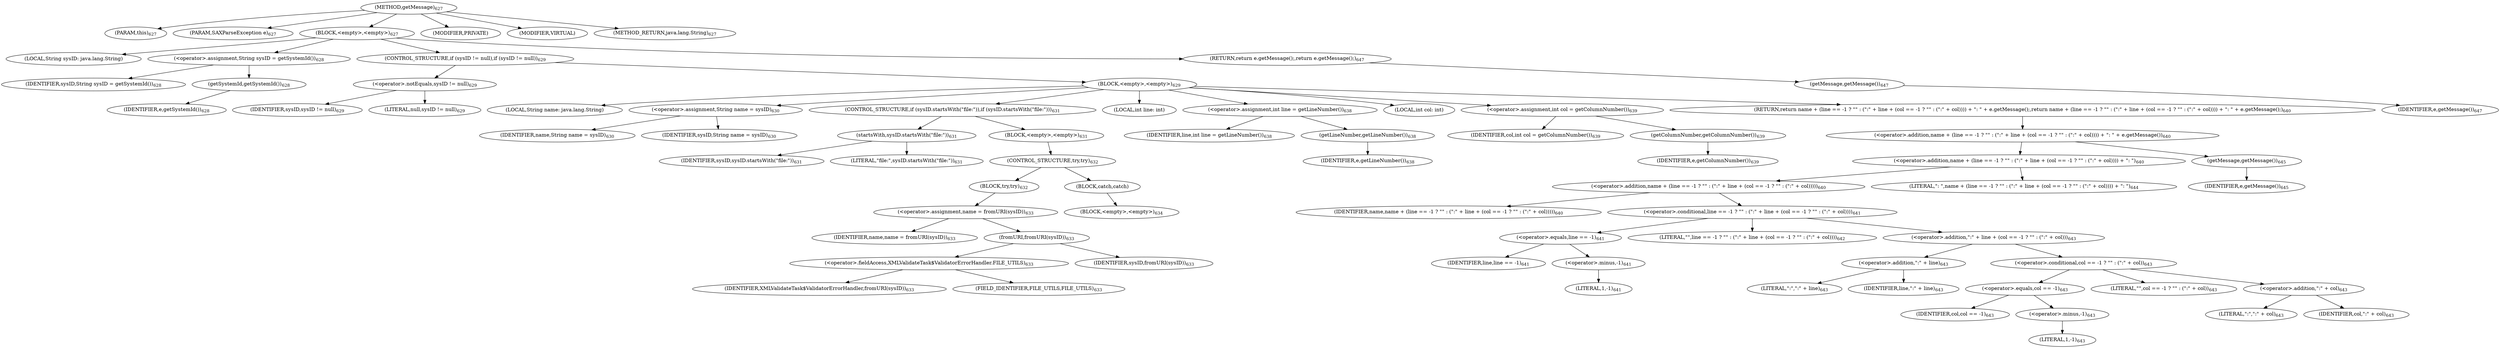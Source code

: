 digraph "getMessage" {  
"1289" [label = <(METHOD,getMessage)<SUB>627</SUB>> ]
"1290" [label = <(PARAM,this)<SUB>627</SUB>> ]
"1291" [label = <(PARAM,SAXParseException e)<SUB>627</SUB>> ]
"1292" [label = <(BLOCK,&lt;empty&gt;,&lt;empty&gt;)<SUB>627</SUB>> ]
"1293" [label = <(LOCAL,String sysID: java.lang.String)> ]
"1294" [label = <(&lt;operator&gt;.assignment,String sysID = getSystemId())<SUB>628</SUB>> ]
"1295" [label = <(IDENTIFIER,sysID,String sysID = getSystemId())<SUB>628</SUB>> ]
"1296" [label = <(getSystemId,getSystemId())<SUB>628</SUB>> ]
"1297" [label = <(IDENTIFIER,e,getSystemId())<SUB>628</SUB>> ]
"1298" [label = <(CONTROL_STRUCTURE,if (sysID != null),if (sysID != null))<SUB>629</SUB>> ]
"1299" [label = <(&lt;operator&gt;.notEquals,sysID != null)<SUB>629</SUB>> ]
"1300" [label = <(IDENTIFIER,sysID,sysID != null)<SUB>629</SUB>> ]
"1301" [label = <(LITERAL,null,sysID != null)<SUB>629</SUB>> ]
"1302" [label = <(BLOCK,&lt;empty&gt;,&lt;empty&gt;)<SUB>629</SUB>> ]
"1303" [label = <(LOCAL,String name: java.lang.String)> ]
"1304" [label = <(&lt;operator&gt;.assignment,String name = sysID)<SUB>630</SUB>> ]
"1305" [label = <(IDENTIFIER,name,String name = sysID)<SUB>630</SUB>> ]
"1306" [label = <(IDENTIFIER,sysID,String name = sysID)<SUB>630</SUB>> ]
"1307" [label = <(CONTROL_STRUCTURE,if (sysID.startsWith(&quot;file:&quot;)),if (sysID.startsWith(&quot;file:&quot;)))<SUB>631</SUB>> ]
"1308" [label = <(startsWith,sysID.startsWith(&quot;file:&quot;))<SUB>631</SUB>> ]
"1309" [label = <(IDENTIFIER,sysID,sysID.startsWith(&quot;file:&quot;))<SUB>631</SUB>> ]
"1310" [label = <(LITERAL,&quot;file:&quot;,sysID.startsWith(&quot;file:&quot;))<SUB>631</SUB>> ]
"1311" [label = <(BLOCK,&lt;empty&gt;,&lt;empty&gt;)<SUB>631</SUB>> ]
"1312" [label = <(CONTROL_STRUCTURE,try,try)<SUB>632</SUB>> ]
"1313" [label = <(BLOCK,try,try)<SUB>632</SUB>> ]
"1314" [label = <(&lt;operator&gt;.assignment,name = fromURI(sysID))<SUB>633</SUB>> ]
"1315" [label = <(IDENTIFIER,name,name = fromURI(sysID))<SUB>633</SUB>> ]
"1316" [label = <(fromURI,fromURI(sysID))<SUB>633</SUB>> ]
"1317" [label = <(&lt;operator&gt;.fieldAccess,XMLValidateTask$ValidatorErrorHandler.FILE_UTILS)<SUB>633</SUB>> ]
"1318" [label = <(IDENTIFIER,XMLValidateTask$ValidatorErrorHandler,fromURI(sysID))<SUB>633</SUB>> ]
"1319" [label = <(FIELD_IDENTIFIER,FILE_UTILS,FILE_UTILS)<SUB>633</SUB>> ]
"1320" [label = <(IDENTIFIER,sysID,fromURI(sysID))<SUB>633</SUB>> ]
"1321" [label = <(BLOCK,catch,catch)> ]
"1322" [label = <(BLOCK,&lt;empty&gt;,&lt;empty&gt;)<SUB>634</SUB>> ]
"1323" [label = <(LOCAL,int line: int)> ]
"1324" [label = <(&lt;operator&gt;.assignment,int line = getLineNumber())<SUB>638</SUB>> ]
"1325" [label = <(IDENTIFIER,line,int line = getLineNumber())<SUB>638</SUB>> ]
"1326" [label = <(getLineNumber,getLineNumber())<SUB>638</SUB>> ]
"1327" [label = <(IDENTIFIER,e,getLineNumber())<SUB>638</SUB>> ]
"1328" [label = <(LOCAL,int col: int)> ]
"1329" [label = <(&lt;operator&gt;.assignment,int col = getColumnNumber())<SUB>639</SUB>> ]
"1330" [label = <(IDENTIFIER,col,int col = getColumnNumber())<SUB>639</SUB>> ]
"1331" [label = <(getColumnNumber,getColumnNumber())<SUB>639</SUB>> ]
"1332" [label = <(IDENTIFIER,e,getColumnNumber())<SUB>639</SUB>> ]
"1333" [label = <(RETURN,return name + (line == -1 ? &quot;&quot; : (&quot;:&quot; + line + (col == -1 ? &quot;&quot; : (&quot;:&quot; + col)))) + &quot;: &quot; + e.getMessage();,return name + (line == -1 ? &quot;&quot; : (&quot;:&quot; + line + (col == -1 ? &quot;&quot; : (&quot;:&quot; + col)))) + &quot;: &quot; + e.getMessage();)<SUB>640</SUB>> ]
"1334" [label = <(&lt;operator&gt;.addition,name + (line == -1 ? &quot;&quot; : (&quot;:&quot; + line + (col == -1 ? &quot;&quot; : (&quot;:&quot; + col)))) + &quot;: &quot; + e.getMessage())<SUB>640</SUB>> ]
"1335" [label = <(&lt;operator&gt;.addition,name + (line == -1 ? &quot;&quot; : (&quot;:&quot; + line + (col == -1 ? &quot;&quot; : (&quot;:&quot; + col)))) + &quot;: &quot;)<SUB>640</SUB>> ]
"1336" [label = <(&lt;operator&gt;.addition,name + (line == -1 ? &quot;&quot; : (&quot;:&quot; + line + (col == -1 ? &quot;&quot; : (&quot;:&quot; + col)))))<SUB>640</SUB>> ]
"1337" [label = <(IDENTIFIER,name,name + (line == -1 ? &quot;&quot; : (&quot;:&quot; + line + (col == -1 ? &quot;&quot; : (&quot;:&quot; + col)))))<SUB>640</SUB>> ]
"1338" [label = <(&lt;operator&gt;.conditional,line == -1 ? &quot;&quot; : (&quot;:&quot; + line + (col == -1 ? &quot;&quot; : (&quot;:&quot; + col))))<SUB>641</SUB>> ]
"1339" [label = <(&lt;operator&gt;.equals,line == -1)<SUB>641</SUB>> ]
"1340" [label = <(IDENTIFIER,line,line == -1)<SUB>641</SUB>> ]
"1341" [label = <(&lt;operator&gt;.minus,-1)<SUB>641</SUB>> ]
"1342" [label = <(LITERAL,1,-1)<SUB>641</SUB>> ]
"1343" [label = <(LITERAL,&quot;&quot;,line == -1 ? &quot;&quot; : (&quot;:&quot; + line + (col == -1 ? &quot;&quot; : (&quot;:&quot; + col))))<SUB>642</SUB>> ]
"1344" [label = <(&lt;operator&gt;.addition,&quot;:&quot; + line + (col == -1 ? &quot;&quot; : (&quot;:&quot; + col)))<SUB>643</SUB>> ]
"1345" [label = <(&lt;operator&gt;.addition,&quot;:&quot; + line)<SUB>643</SUB>> ]
"1346" [label = <(LITERAL,&quot;:&quot;,&quot;:&quot; + line)<SUB>643</SUB>> ]
"1347" [label = <(IDENTIFIER,line,&quot;:&quot; + line)<SUB>643</SUB>> ]
"1348" [label = <(&lt;operator&gt;.conditional,col == -1 ? &quot;&quot; : (&quot;:&quot; + col))<SUB>643</SUB>> ]
"1349" [label = <(&lt;operator&gt;.equals,col == -1)<SUB>643</SUB>> ]
"1350" [label = <(IDENTIFIER,col,col == -1)<SUB>643</SUB>> ]
"1351" [label = <(&lt;operator&gt;.minus,-1)<SUB>643</SUB>> ]
"1352" [label = <(LITERAL,1,-1)<SUB>643</SUB>> ]
"1353" [label = <(LITERAL,&quot;&quot;,col == -1 ? &quot;&quot; : (&quot;:&quot; + col))<SUB>643</SUB>> ]
"1354" [label = <(&lt;operator&gt;.addition,&quot;:&quot; + col)<SUB>643</SUB>> ]
"1355" [label = <(LITERAL,&quot;:&quot;,&quot;:&quot; + col)<SUB>643</SUB>> ]
"1356" [label = <(IDENTIFIER,col,&quot;:&quot; + col)<SUB>643</SUB>> ]
"1357" [label = <(LITERAL,&quot;: &quot;,name + (line == -1 ? &quot;&quot; : (&quot;:&quot; + line + (col == -1 ? &quot;&quot; : (&quot;:&quot; + col)))) + &quot;: &quot;)<SUB>644</SUB>> ]
"1358" [label = <(getMessage,getMessage())<SUB>645</SUB>> ]
"1359" [label = <(IDENTIFIER,e,getMessage())<SUB>645</SUB>> ]
"1360" [label = <(RETURN,return e.getMessage();,return e.getMessage();)<SUB>647</SUB>> ]
"1361" [label = <(getMessage,getMessage())<SUB>647</SUB>> ]
"1362" [label = <(IDENTIFIER,e,getMessage())<SUB>647</SUB>> ]
"1363" [label = <(MODIFIER,PRIVATE)> ]
"1364" [label = <(MODIFIER,VIRTUAL)> ]
"1365" [label = <(METHOD_RETURN,java.lang.String)<SUB>627</SUB>> ]
  "1289" -> "1290" 
  "1289" -> "1291" 
  "1289" -> "1292" 
  "1289" -> "1363" 
  "1289" -> "1364" 
  "1289" -> "1365" 
  "1292" -> "1293" 
  "1292" -> "1294" 
  "1292" -> "1298" 
  "1292" -> "1360" 
  "1294" -> "1295" 
  "1294" -> "1296" 
  "1296" -> "1297" 
  "1298" -> "1299" 
  "1298" -> "1302" 
  "1299" -> "1300" 
  "1299" -> "1301" 
  "1302" -> "1303" 
  "1302" -> "1304" 
  "1302" -> "1307" 
  "1302" -> "1323" 
  "1302" -> "1324" 
  "1302" -> "1328" 
  "1302" -> "1329" 
  "1302" -> "1333" 
  "1304" -> "1305" 
  "1304" -> "1306" 
  "1307" -> "1308" 
  "1307" -> "1311" 
  "1308" -> "1309" 
  "1308" -> "1310" 
  "1311" -> "1312" 
  "1312" -> "1313" 
  "1312" -> "1321" 
  "1313" -> "1314" 
  "1314" -> "1315" 
  "1314" -> "1316" 
  "1316" -> "1317" 
  "1316" -> "1320" 
  "1317" -> "1318" 
  "1317" -> "1319" 
  "1321" -> "1322" 
  "1324" -> "1325" 
  "1324" -> "1326" 
  "1326" -> "1327" 
  "1329" -> "1330" 
  "1329" -> "1331" 
  "1331" -> "1332" 
  "1333" -> "1334" 
  "1334" -> "1335" 
  "1334" -> "1358" 
  "1335" -> "1336" 
  "1335" -> "1357" 
  "1336" -> "1337" 
  "1336" -> "1338" 
  "1338" -> "1339" 
  "1338" -> "1343" 
  "1338" -> "1344" 
  "1339" -> "1340" 
  "1339" -> "1341" 
  "1341" -> "1342" 
  "1344" -> "1345" 
  "1344" -> "1348" 
  "1345" -> "1346" 
  "1345" -> "1347" 
  "1348" -> "1349" 
  "1348" -> "1353" 
  "1348" -> "1354" 
  "1349" -> "1350" 
  "1349" -> "1351" 
  "1351" -> "1352" 
  "1354" -> "1355" 
  "1354" -> "1356" 
  "1358" -> "1359" 
  "1360" -> "1361" 
  "1361" -> "1362" 
}
